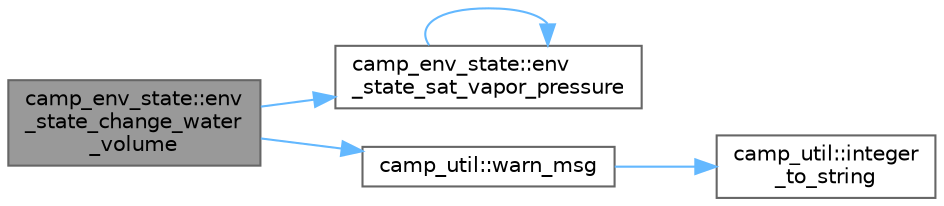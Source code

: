 digraph "camp_env_state::env_state_change_water_volume"
{
 // LATEX_PDF_SIZE
  bgcolor="transparent";
  edge [fontname=Helvetica,fontsize=10,labelfontname=Helvetica,labelfontsize=10];
  node [fontname=Helvetica,fontsize=10,shape=box,height=0.2,width=0.4];
  rankdir="LR";
  Node1 [label="camp_env_state::env\l_state_change_water\l_volume",height=0.2,width=0.4,color="gray40", fillcolor="grey60", style="filled", fontcolor="black",tooltip="Adds the given water volume to the water vapor and updates all environment quantities."];
  Node1 -> Node2 [color="steelblue1",style="solid"];
  Node2 [label="camp_env_state::env\l_state_sat_vapor_pressure",height=0.2,width=0.4,color="grey40", fillcolor="white", style="filled",URL="$namespacecamp__env__state.html#a5c1fd43043590c45470606847d0cd457",tooltip="Computes the current saturation vapor pressure (Pa)."];
  Node2 -> Node2 [color="steelblue1",style="solid"];
  Node1 -> Node3 [color="steelblue1",style="solid"];
  Node3 [label="camp_util::warn_msg",height=0.2,width=0.4,color="grey40", fillcolor="white", style="filled",URL="$namespacecamp__util.html#ab72bff2627c9468e4c352118b8dc7046",tooltip="Prints a warning message."];
  Node3 -> Node4 [color="steelblue1",style="solid"];
  Node4 [label="camp_util::integer\l_to_string",height=0.2,width=0.4,color="grey40", fillcolor="white", style="filled",URL="$namespacecamp__util.html#acd72e4626dcfefffaa08c42cfa7949bc",tooltip="Convert an integer to a string format."];
}
